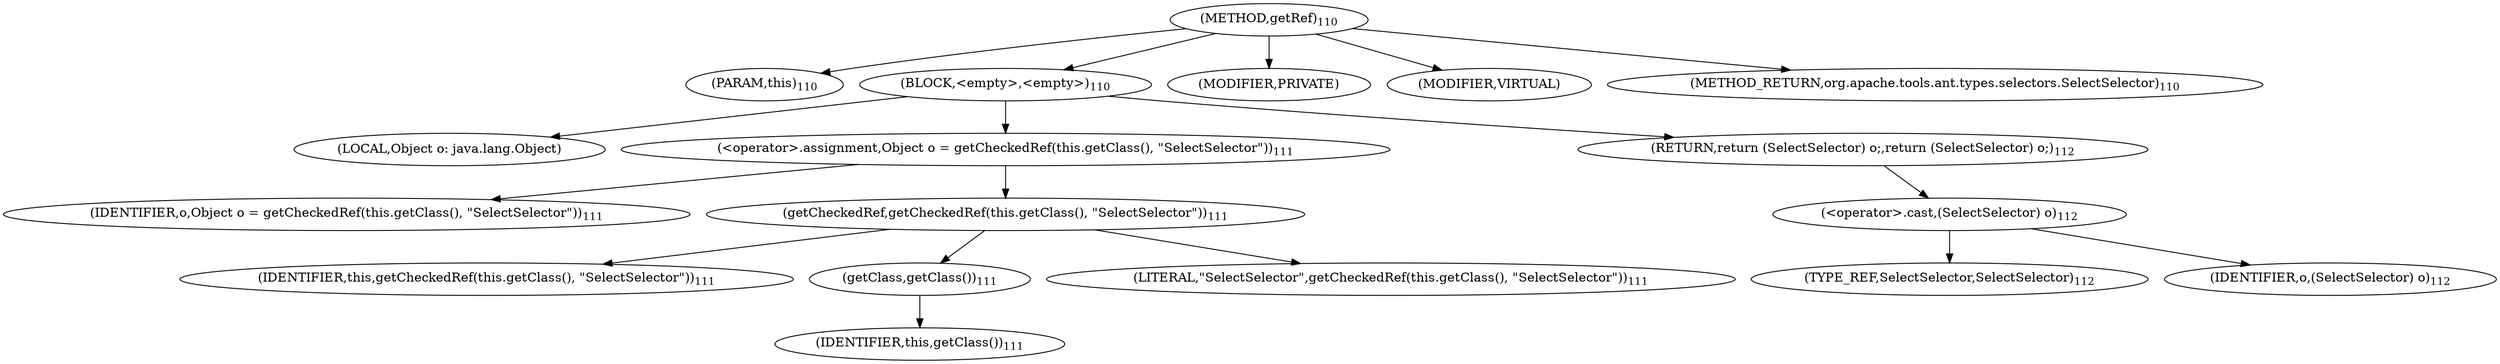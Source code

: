 digraph "getRef" {  
"121" [label = <(METHOD,getRef)<SUB>110</SUB>> ]
"8" [label = <(PARAM,this)<SUB>110</SUB>> ]
"122" [label = <(BLOCK,&lt;empty&gt;,&lt;empty&gt;)<SUB>110</SUB>> ]
"123" [label = <(LOCAL,Object o: java.lang.Object)> ]
"124" [label = <(&lt;operator&gt;.assignment,Object o = getCheckedRef(this.getClass(), &quot;SelectSelector&quot;))<SUB>111</SUB>> ]
"125" [label = <(IDENTIFIER,o,Object o = getCheckedRef(this.getClass(), &quot;SelectSelector&quot;))<SUB>111</SUB>> ]
"126" [label = <(getCheckedRef,getCheckedRef(this.getClass(), &quot;SelectSelector&quot;))<SUB>111</SUB>> ]
"9" [label = <(IDENTIFIER,this,getCheckedRef(this.getClass(), &quot;SelectSelector&quot;))<SUB>111</SUB>> ]
"127" [label = <(getClass,getClass())<SUB>111</SUB>> ]
"7" [label = <(IDENTIFIER,this,getClass())<SUB>111</SUB>> ]
"128" [label = <(LITERAL,&quot;SelectSelector&quot;,getCheckedRef(this.getClass(), &quot;SelectSelector&quot;))<SUB>111</SUB>> ]
"129" [label = <(RETURN,return (SelectSelector) o;,return (SelectSelector) o;)<SUB>112</SUB>> ]
"130" [label = <(&lt;operator&gt;.cast,(SelectSelector) o)<SUB>112</SUB>> ]
"131" [label = <(TYPE_REF,SelectSelector,SelectSelector)<SUB>112</SUB>> ]
"132" [label = <(IDENTIFIER,o,(SelectSelector) o)<SUB>112</SUB>> ]
"133" [label = <(MODIFIER,PRIVATE)> ]
"134" [label = <(MODIFIER,VIRTUAL)> ]
"135" [label = <(METHOD_RETURN,org.apache.tools.ant.types.selectors.SelectSelector)<SUB>110</SUB>> ]
  "121" -> "8" 
  "121" -> "122" 
  "121" -> "133" 
  "121" -> "134" 
  "121" -> "135" 
  "122" -> "123" 
  "122" -> "124" 
  "122" -> "129" 
  "124" -> "125" 
  "124" -> "126" 
  "126" -> "9" 
  "126" -> "127" 
  "126" -> "128" 
  "127" -> "7" 
  "129" -> "130" 
  "130" -> "131" 
  "130" -> "132" 
}
